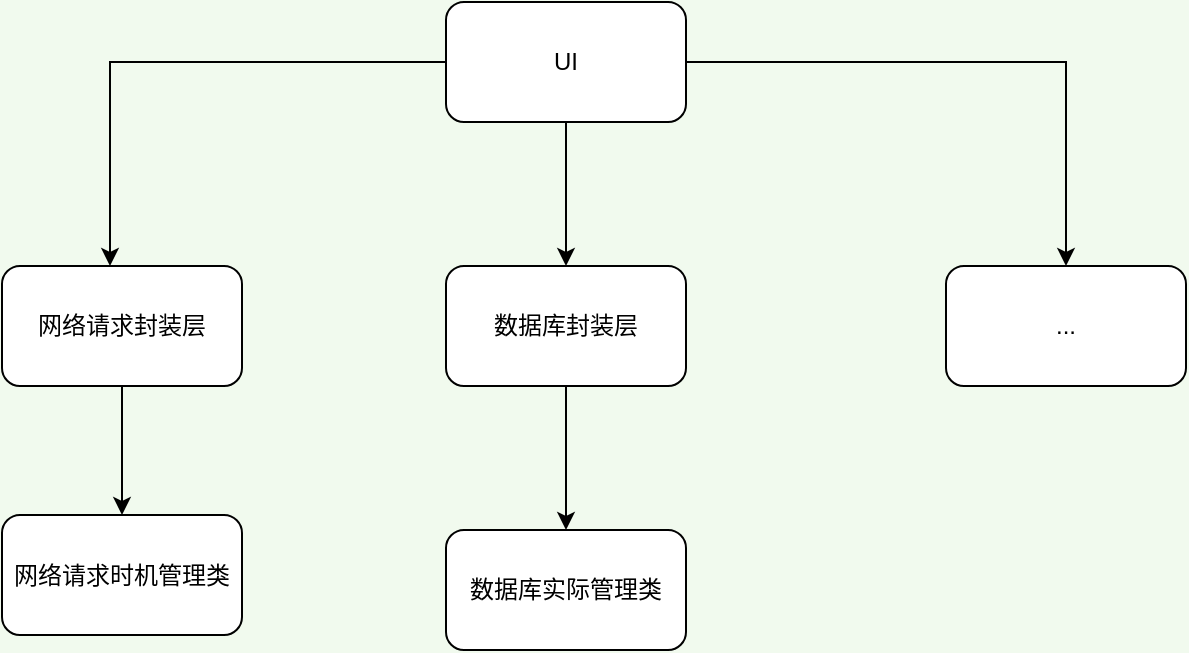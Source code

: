 <mxfile version="12.2.4" pages="1"><diagram id="g2R6_T-afDwkO0mKOr0y" name="第 1 页"><mxGraphModel dx="1453" dy="783" grid="0" gridSize="10" guides="1" tooltips="1" connect="1" arrows="1" fold="1" page="0" pageScale="1" pageWidth="827" pageHeight="1169" background="#F1FAEE" math="0" shadow="0"><root><mxCell id="0"/><mxCell id="1" parent="0"/><mxCell id="43" style="edgeStyle=orthogonalEdgeStyle;rounded=0;orthogonalLoop=1;jettySize=auto;html=1;" edge="1" parent="1" source="41" target="42"><mxGeometry relative="1" as="geometry"/></mxCell><mxCell id="46" style="edgeStyle=orthogonalEdgeStyle;rounded=0;orthogonalLoop=1;jettySize=auto;html=1;" edge="1" parent="1" source="41" target="47"><mxGeometry relative="1" as="geometry"><mxPoint x="24" y="344.5" as="targetPoint"/><Array as="points"><mxPoint x="24" y="292"/></Array></mxGeometry></mxCell><mxCell id="50" style="edgeStyle=orthogonalEdgeStyle;rounded=0;orthogonalLoop=1;jettySize=auto;html=1;" edge="1" parent="1" source="41" target="51"><mxGeometry relative="1" as="geometry"><mxPoint x="403" y="292" as="targetPoint"/></mxGeometry></mxCell><mxCell id="41" value="UI" style="rounded=1;whiteSpace=wrap;html=1;" vertex="1" parent="1"><mxGeometry x="192" y="262" width="120" height="60" as="geometry"/></mxCell><mxCell id="44" style="edgeStyle=orthogonalEdgeStyle;rounded=0;orthogonalLoop=1;jettySize=auto;html=1;" edge="1" parent="1" source="42" target="45"><mxGeometry relative="1" as="geometry"><mxPoint x="252" y="524" as="targetPoint"/></mxGeometry></mxCell><mxCell id="42" value="数据库封装层" style="rounded=1;whiteSpace=wrap;html=1;" vertex="1" parent="1"><mxGeometry x="192" y="394" width="120" height="60" as="geometry"/></mxCell><mxCell id="45" value="数据库实际管理类" style="rounded=1;whiteSpace=wrap;html=1;" vertex="1" parent="1"><mxGeometry x="192" y="526" width="120" height="60" as="geometry"/></mxCell><mxCell id="48" style="edgeStyle=orthogonalEdgeStyle;rounded=0;orthogonalLoop=1;jettySize=auto;html=1;" edge="1" parent="1" source="47" target="49"><mxGeometry relative="1" as="geometry"><mxPoint x="30" y="529.5" as="targetPoint"/></mxGeometry></mxCell><mxCell id="47" value="网络请求封装层" style="rounded=1;whiteSpace=wrap;html=1;" vertex="1" parent="1"><mxGeometry x="-30" y="394" width="120" height="60" as="geometry"/></mxCell><mxCell id="49" value="网络请求时机管理类" style="rounded=1;whiteSpace=wrap;html=1;" vertex="1" parent="1"><mxGeometry x="-30" y="518.5" width="120" height="60" as="geometry"/></mxCell><mxCell id="51" value="..." style="rounded=1;whiteSpace=wrap;html=1;" vertex="1" parent="1"><mxGeometry x="442" y="394" width="120" height="60" as="geometry"/></mxCell></root></mxGraphModel></diagram></mxfile>